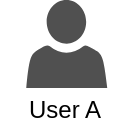 <mxfile version="14.6.13" type="device"><diagram id="anfb-a5sQR8XqWK6VsQq" name="Seite-1"><mxGraphModel dx="1086" dy="966" grid="1" gridSize="10" guides="1" tooltips="1" connect="1" arrows="1" fold="1" page="1" pageScale="1" pageWidth="827" pageHeight="1169" math="0" shadow="0"><root><mxCell id="0"/><mxCell id="1" parent="0"/><mxCell id="0O46oLXFq7cUqU8LX_MJ-1" value="" style="group" vertex="1" connectable="0" parent="1"><mxGeometry x="40" y="40" width="64.75" height="65" as="geometry"/></mxCell><mxCell id="0O46oLXFq7cUqU8LX_MJ-2" value="User A" style="text;html=1;strokeColor=none;fillColor=none;align=center;verticalAlign=middle;whiteSpace=wrap;rounded=0;" vertex="1" parent="0O46oLXFq7cUqU8LX_MJ-1"><mxGeometry y="45" width="64.75" height="20" as="geometry"/></mxCell><mxCell id="0O46oLXFq7cUqU8LX_MJ-3" value="" style="pointerEvents=1;shadow=0;dashed=0;html=1;strokeColor=none;fillColor=#505050;labelPosition=center;verticalLabelPosition=bottom;verticalAlign=top;outlineConnect=0;align=center;shape=mxgraph.office.users.user;aspect=fixed;" vertex="1" parent="0O46oLXFq7cUqU8LX_MJ-1"><mxGeometry x="13.12" width="40.5" height="44" as="geometry"/></mxCell></root></mxGraphModel></diagram></mxfile>